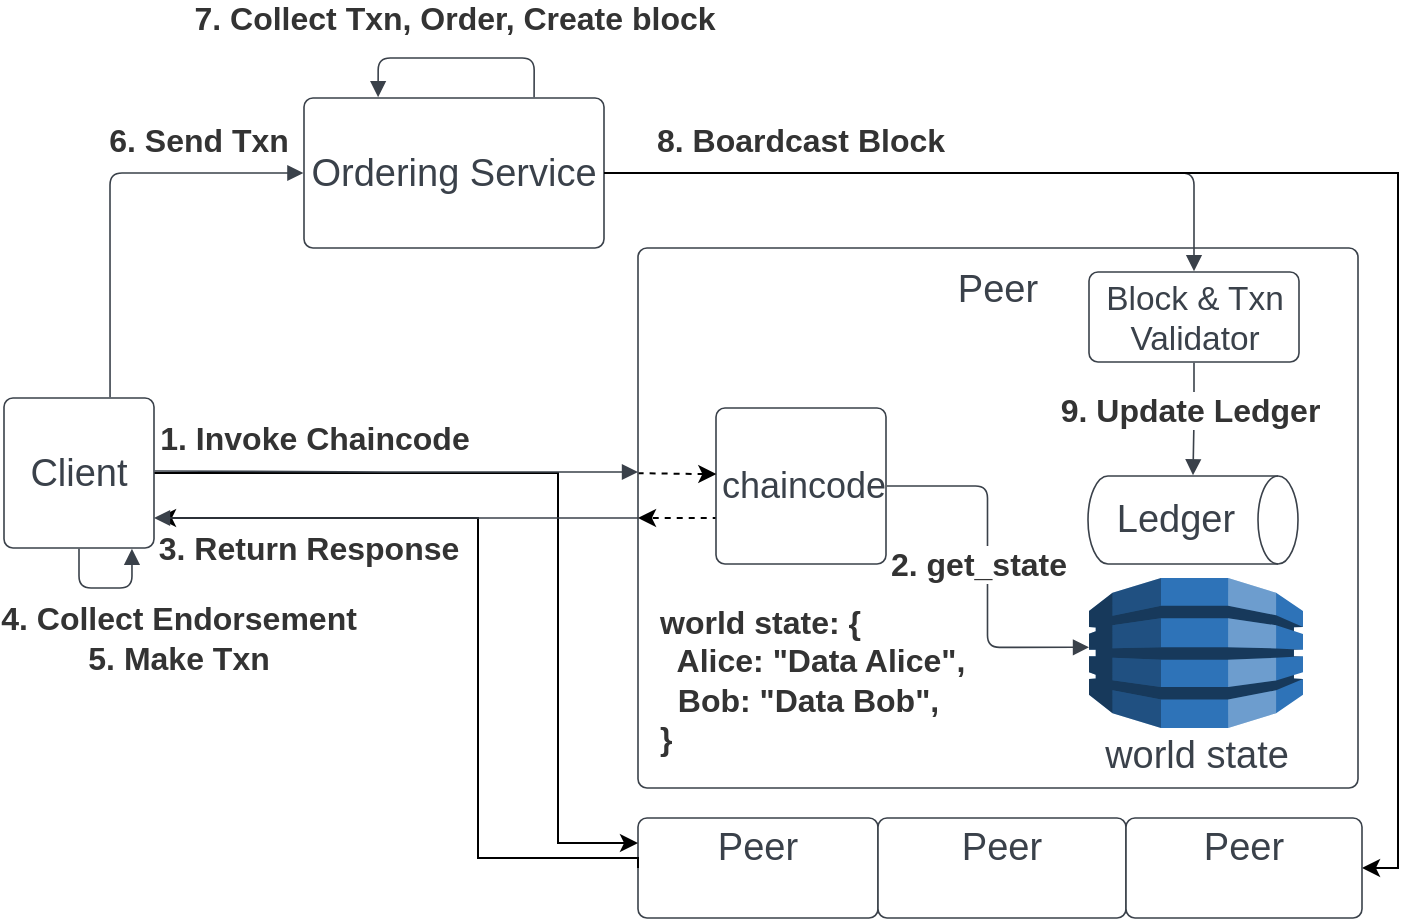 <mxfile version="24.3.1" type="github">
  <diagram name="Page-1" id="G-KZbw0lzqeQMQCS4S0P">
    <mxGraphModel dx="708" dy="497" grid="1" gridSize="10" guides="1" tooltips="1" connect="1" arrows="1" fold="1" page="1" pageScale="1" pageWidth="850" pageHeight="1100" math="0" shadow="0">
      <root>
        <mxCell id="0" />
        <mxCell id="1" parent="0" />
        <mxCell id="6JQP9U9zHEbJzKH9gIFG-116" value="&lt;font style=&quot;font-size: 19px;&quot;&gt;Peer&lt;/font&gt;&lt;br&gt;&lt;br&gt;&lt;br&gt;&lt;br&gt;&lt;br&gt;&lt;br&gt;&lt;br&gt;&lt;br&gt;&lt;br&gt;&lt;br&gt;&lt;div&gt;&lt;br/&gt;&lt;/div&gt;" style="html=1;overflow=block;blockSpacing=1;whiteSpace=wrap;fontSize=16.7;fontColor=#3a414a;spacing=3.8;strokeColor=#3a414a;strokeOpacity=100;rounded=1;absoluteArcSize=1;arcSize=9;strokeWidth=0.8;lucidId=gJdIC6EkD9Za;container=1;collapsible=0;" parent="1" vertex="1">
          <mxGeometry x="394" y="440" width="120" height="50" as="geometry" />
        </mxCell>
        <mxCell id="6JQP9U9zHEbJzKH9gIFG-58" style="edgeStyle=orthogonalEdgeStyle;rounded=0;orthogonalLoop=1;jettySize=auto;html=1;entryX=0;entryY=0.25;entryDx=0;entryDy=0;exitX=1;exitY=0.5;exitDx=0;exitDy=0;" parent="1" source="6JQP9U9zHEbJzKH9gIFG-1" target="6JQP9U9zHEbJzKH9gIFG-116" edge="1">
          <mxGeometry relative="1" as="geometry">
            <mxPoint x="317" y="654.5" as="targetPoint" />
            <Array as="points">
              <mxPoint x="354" y="268" />
              <mxPoint x="354" y="453" />
            </Array>
            <mxPoint x="54" y="510" as="sourcePoint" />
          </mxGeometry>
        </mxCell>
        <mxCell id="6JQP9U9zHEbJzKH9gIFG-1" value="&lt;font style=&quot;font-size: 19px;&quot;&gt;Client&lt;/font&gt;" style="html=1;overflow=block;blockSpacing=1;whiteSpace=wrap;fontSize=16.7;fontColor=#3a414a;spacing=3.8;strokeColor=#3a414a;strokeOpacity=100;rounded=1;absoluteArcSize=1;arcSize=9;strokeWidth=0.8;lucidId=gJdIgxv0D-uK;" parent="1" vertex="1">
          <mxGeometry x="77" y="230" width="75" height="75" as="geometry" />
        </mxCell>
        <mxCell id="6JQP9U9zHEbJzKH9gIFG-2" value="&lt;font style=&quot;font-size: 19px;&quot;&gt;Ordering Service&lt;/font&gt;" style="html=1;overflow=block;blockSpacing=1;whiteSpace=wrap;fontSize=16.7;fontColor=#3a414a;spacing=3.8;strokeColor=#3a414a;strokeOpacity=100;rounded=1;absoluteArcSize=1;arcSize=9;strokeWidth=0.8;lucidId=gJdIvHb7BSO.;" parent="1" vertex="1">
          <mxGeometry x="227" y="80" width="150" height="75" as="geometry" />
        </mxCell>
        <mxCell id="6JQP9U9zHEbJzKH9gIFG-3" value="&lt;font style=&quot;font-size: 19px;&quot;&gt;Peer&lt;br&gt;&lt;br&gt;&lt;br&gt;&lt;br&gt;&lt;br&gt;&lt;br&gt;&lt;br&gt;&lt;br&gt;&lt;br&gt;&lt;br&gt;&lt;br&gt;&lt;/font&gt;" style="html=1;overflow=block;blockSpacing=1;whiteSpace=wrap;fontSize=16.7;fontColor=#3a414a;spacing=3.8;strokeColor=#3a414a;strokeOpacity=100;rounded=1;absoluteArcSize=1;arcSize=9;strokeWidth=0.8;lucidId=gJdIC6EkD9Za;container=1;collapsible=0;" parent="1" vertex="1">
          <mxGeometry x="394" y="155" width="360" height="270" as="geometry" />
        </mxCell>
        <mxCell id="F5yPE0KpYlvUE_DYU9En-2" style="edgeStyle=orthogonalEdgeStyle;rounded=0;orthogonalLoop=1;jettySize=auto;html=1;entryX=0;entryY=0.5;entryDx=0;entryDy=0;exitX=-0.016;exitY=0.705;exitDx=0;exitDy=0;exitPerimeter=0;dashed=1;" parent="6JQP9U9zHEbJzKH9gIFG-3" source="6JQP9U9zHEbJzKH9gIFG-4" target="6JQP9U9zHEbJzKH9gIFG-3" edge="1">
          <mxGeometry relative="1" as="geometry">
            <Array as="points">
              <mxPoint x="39" y="135" />
              <mxPoint x="39" y="135" />
            </Array>
          </mxGeometry>
        </mxCell>
        <mxCell id="6JQP9U9zHEbJzKH9gIFG-4" value="&lt;font style=&quot;font-size: 18px;&quot;&gt;chaincode&lt;/font&gt;" style="html=1;overflow=block;blockSpacing=1;whiteSpace=wrap;fontSize=16.7;fontColor=#3a414a;spacing=3.8;strokeColor=#3a414a;strokeOpacity=100;rounded=1;absoluteArcSize=1;arcSize=9;strokeWidth=0.8;lucidId=gJdI5SxZYz~T;" parent="6JQP9U9zHEbJzKH9gIFG-3" vertex="1">
          <mxGeometry x="39" y="80" width="85" height="78" as="geometry" />
        </mxCell>
        <mxCell id="6JQP9U9zHEbJzKH9gIFG-5" value="&lt;font style=&quot;font-size: 19px;&quot;&gt;world state&lt;/font&gt;" style="html=1;overflow=block;blockSpacing=1;whiteSpace=wrap;shape=mxgraph.aws3.dynamo_db;labelPosition=center;verticalLabelPosition=bottom;align=center;verticalAlign=top;pointerEvents=1;fontSize=16.7;fontColor=#3a414a;spacing=3.8;strokeColor=#3a414a;strokeOpacity=100;rounded=1;absoluteArcSize=1;arcSize=9;fillColor=#2e73b8;strokeWidth=0.8;lucidId=gJdIeH.mhM4w;" parent="6JQP9U9zHEbJzKH9gIFG-3" vertex="1">
          <mxGeometry x="225.5" y="165" width="107" height="75" as="geometry" />
        </mxCell>
        <mxCell id="6JQP9U9zHEbJzKH9gIFG-6" value="Block &amp;amp; Txn&lt;br&gt;Validator" style="html=1;overflow=block;blockSpacing=1;whiteSpace=wrap;fontSize=16.7;fontColor=#3a414a;spacing=3.8;strokeColor=#3a414a;strokeOpacity=100;rounded=1;absoluteArcSize=1;arcSize=9;strokeWidth=0.8;lucidId=gJdIPFnTu.oT;" parent="6JQP9U9zHEbJzKH9gIFG-3" vertex="1">
          <mxGeometry x="225.5" y="12" width="105" height="45" as="geometry" />
        </mxCell>
        <mxCell id="6JQP9U9zHEbJzKH9gIFG-7" value="&lt;font style=&quot;font-size: 19px;&quot;&gt;Ledger&lt;/font&gt;" style="html=1;overflow=block;blockSpacing=1;whiteSpace=wrap;shape=cylinder3;direction=south;size=10;anchorPointDirection=0;boundedLbl=1;fontSize=16.7;fontColor=#3a414a;spacing=3.8;strokeColor=#3a414a;strokeOpacity=100;rounded=1;absoluteArcSize=1;arcSize=9;strokeWidth=0.8;lucidId=gJdIh2kn3Ske;" parent="6JQP9U9zHEbJzKH9gIFG-3" vertex="1">
          <mxGeometry x="225" y="114" width="105" height="44" as="geometry" />
        </mxCell>
        <mxCell id="6JQP9U9zHEbJzKH9gIFG-8" value="" style="html=1;jettySize=18;whiteSpace=wrap;fontSize=13;strokeColor=#3a414a;strokeOpacity=100;strokeWidth=0.8;rounded=1;arcSize=12;edgeStyle=orthogonalEdgeStyle;startArrow=none;endArrow=block;endFill=1;exitX=1.005;exitY=0.5;exitPerimeter=0;entryX=0;entryY=0.462;entryPerimeter=0;lucidId=gJdI9AyTRsS.;" parent="6JQP9U9zHEbJzKH9gIFG-3" source="6JQP9U9zHEbJzKH9gIFG-4" target="6JQP9U9zHEbJzKH9gIFG-5" edge="1">
          <mxGeometry width="100" height="100" relative="1" as="geometry">
            <Array as="points" />
          </mxGeometry>
        </mxCell>
        <mxCell id="6JQP9U9zHEbJzKH9gIFG-9" value="&lt;font style=&quot;font-size: 16px;&quot;&gt;2. get_state&lt;/font&gt;" style="text;html=1;resizable=0;labelBackgroundColor=default;align=center;verticalAlign=middle;fontStyle=1;fontColor=#333333;fontSize=13.3;" parent="6JQP9U9zHEbJzKH9gIFG-8" vertex="1">
          <mxGeometry x="-0.478" relative="1" as="geometry">
            <mxPoint x="-2" y="39" as="offset" />
          </mxGeometry>
        </mxCell>
        <mxCell id="6JQP9U9zHEbJzKH9gIFG-10" value="" style="html=1;jettySize=18;whiteSpace=wrap;fontSize=13;strokeColor=#3a414a;strokeOpacity=100;strokeWidth=0.8;rounded=1;arcSize=12;edgeStyle=orthogonalEdgeStyle;startArrow=none;endArrow=block;endFill=1;exitX=0.5;exitY=1.008;exitPerimeter=0;entryX=0.5;entryY=-0.009;entryPerimeter=0;lucidId=gJdIpPk4oHPC;" parent="6JQP9U9zHEbJzKH9gIFG-3" source="6JQP9U9zHEbJzKH9gIFG-6" target="6JQP9U9zHEbJzKH9gIFG-7" edge="1">
          <mxGeometry width="100" height="100" relative="1" as="geometry">
            <Array as="points" />
          </mxGeometry>
        </mxCell>
        <mxCell id="6JQP9U9zHEbJzKH9gIFG-11" value="&lt;font style=&quot;font-size: 16px;&quot;&gt;9. Update Ledger&amp;nbsp;&lt;/font&gt;" style="text;html=1;resizable=0;labelBackgroundColor=default;align=center;verticalAlign=middle;fontStyle=1;fontColor=#333333;fontSize=13.3;" parent="6JQP9U9zHEbJzKH9gIFG-10" vertex="1">
          <mxGeometry x="-0.358" relative="1" as="geometry">
            <mxPoint y="5" as="offset" />
          </mxGeometry>
        </mxCell>
        <mxCell id="6JQP9U9zHEbJzKH9gIFG-120" value="&lt;font style=&quot;font-size: 16px;&quot;&gt;world state: {&lt;br&gt;&amp;nbsp; Alice: &quot;Data Alice&quot;,&lt;br&gt;&amp;nbsp; Bob: &quot;Data Bob&quot;,&lt;br&gt;}&lt;/font&gt;" style="text;html=1;resizable=0;labelBackgroundColor=default;align=left;verticalAlign=middle;fontStyle=1;fontColor=#333333;fontSize=13.3;" parent="6JQP9U9zHEbJzKH9gIFG-3" vertex="1">
          <mxGeometry x="9.005" y="216" as="geometry" />
        </mxCell>
        <mxCell id="F5yPE0KpYlvUE_DYU9En-3" style="edgeStyle=orthogonalEdgeStyle;rounded=0;orthogonalLoop=1;jettySize=auto;html=1;entryX=0.001;entryY=0.417;entryDx=0;entryDy=0;entryPerimeter=0;exitX=0.002;exitY=0.423;exitDx=0;exitDy=0;exitPerimeter=0;dashed=1;startArrow=classic;startFill=1;endArrow=none;endFill=0;" parent="6JQP9U9zHEbJzKH9gIFG-3" source="6JQP9U9zHEbJzKH9gIFG-4" target="6JQP9U9zHEbJzKH9gIFG-3" edge="1">
          <mxGeometry relative="1" as="geometry">
            <Array as="points">
              <mxPoint x="29" y="113" />
            </Array>
          </mxGeometry>
        </mxCell>
        <mxCell id="6JQP9U9zHEbJzKH9gIFG-12" value="" style="html=1;jettySize=18;whiteSpace=wrap;fontSize=13;strokeColor=#3a414a;strokeOpacity=100;strokeWidth=0.8;rounded=1;arcSize=12;edgeStyle=orthogonalEdgeStyle;startArrow=none;endArrow=block;endFill=1;exitX=1.005;exitY=0.5;exitPerimeter=0;lucidId=gJdIXWOxPbk5;" parent="1" edge="1">
          <mxGeometry width="100" height="100" relative="1" as="geometry">
            <Array as="points" />
            <mxPoint x="152.375" y="266.5" as="sourcePoint" />
            <mxPoint x="394" y="267" as="targetPoint" />
          </mxGeometry>
        </mxCell>
        <mxCell id="6JQP9U9zHEbJzKH9gIFG-13" value="&lt;font size=&quot;1&quot; color=&quot;#333333&quot;&gt;&lt;span style=&quot;caret-color: rgb(51, 51, 51);&quot;&gt;&lt;b style=&quot;font-size: 16px;&quot;&gt;1. Invoke Chaincode&lt;/b&gt;&lt;/span&gt;&lt;/font&gt;" style="text;html=1;resizable=0;labelBackgroundColor=default;align=center;verticalAlign=middle;" parent="6JQP9U9zHEbJzKH9gIFG-12" vertex="1">
          <mxGeometry x="-0.662" relative="1" as="geometry">
            <mxPoint x="38" y="-17" as="offset" />
          </mxGeometry>
        </mxCell>
        <mxCell id="6JQP9U9zHEbJzKH9gIFG-57" style="edgeStyle=orthogonalEdgeStyle;rounded=0;orthogonalLoop=1;jettySize=auto;html=1;exitX=0;exitY=0;exitDx=0;exitDy=0;" parent="6JQP9U9zHEbJzKH9gIFG-12" source="6JQP9U9zHEbJzKH9gIFG-13" target="6JQP9U9zHEbJzKH9gIFG-13" edge="1">
          <mxGeometry relative="1" as="geometry" />
        </mxCell>
        <mxCell id="F5yPE0KpYlvUE_DYU9En-5" style="edgeStyle=orthogonalEdgeStyle;rounded=0;orthogonalLoop=1;jettySize=auto;html=1;exitX=0;exitY=0;exitDx=0;exitDy=0;" parent="6JQP9U9zHEbJzKH9gIFG-12" source="6JQP9U9zHEbJzKH9gIFG-13" target="6JQP9U9zHEbJzKH9gIFG-13" edge="1">
          <mxGeometry relative="1" as="geometry" />
        </mxCell>
        <mxCell id="6JQP9U9zHEbJzKH9gIFG-14" value="" style="html=1;jettySize=18;whiteSpace=wrap;overflow=block;blockSpacing=1;fontSize=13;strokeColor=#3a414a;strokeOpacity=100;strokeWidth=0.8;rounded=1;arcSize=12;edgeStyle=orthogonalEdgeStyle;startArrow=none;endArrow=block;endFill=1;exitX=0.5;exitY=1.005;exitPerimeter=0;entryX=0.853;entryY=1.005;entryPerimeter=0;lucidId=gJdI6e9lcOTb;" parent="1" source="6JQP9U9zHEbJzKH9gIFG-1" target="6JQP9U9zHEbJzKH9gIFG-1" edge="1">
          <mxGeometry width="100" height="100" relative="1" as="geometry">
            <Array as="points">
              <mxPoint x="115" y="325" generated="1" />
              <mxPoint x="141" y="325" generated="1" />
            </Array>
          </mxGeometry>
        </mxCell>
        <mxCell id="6JQP9U9zHEbJzKH9gIFG-15" value="&lt;font style=&quot;font-size: 16px;&quot;&gt;4. Collect Endorsement&lt;br&gt;5. Make Txn&lt;/font&gt;" style="text;html=1;resizable=0;labelBackgroundColor=default;align=center;verticalAlign=middle;fontStyle=1;fontColor=#333333;fontSize=13.3;" parent="6JQP9U9zHEbJzKH9gIFG-14" vertex="1">
          <mxGeometry relative="1" as="geometry">
            <mxPoint x="36" y="25" as="offset" />
          </mxGeometry>
        </mxCell>
        <mxCell id="6JQP9U9zHEbJzKH9gIFG-16" value="" style="html=1;jettySize=18;whiteSpace=wrap;fontSize=13;strokeColor=#3a414a;strokeOpacity=100;strokeWidth=0.8;rounded=1;arcSize=12;edgeStyle=orthogonalEdgeStyle;startArrow=none;endArrow=block;endFill=1;exitX=0.707;exitY=-0.005;exitPerimeter=0;entryX=-0.002;entryY=0.5;entryPerimeter=0;lucidId=gJdIMfJJn0Pu;" parent="1" source="6JQP9U9zHEbJzKH9gIFG-1" target="6JQP9U9zHEbJzKH9gIFG-2" edge="1">
          <mxGeometry width="100" height="100" relative="1" as="geometry">
            <Array as="points" />
          </mxGeometry>
        </mxCell>
        <mxCell id="6JQP9U9zHEbJzKH9gIFG-17" value="&lt;font style=&quot;font-size: 16px;&quot;&gt;6. Send Txn&lt;/font&gt;" style="text;html=1;resizable=0;labelBackgroundColor=default;align=center;verticalAlign=middle;fontStyle=1;fontColor=#333333;fontSize=13.3;" parent="6JQP9U9zHEbJzKH9gIFG-16" vertex="1">
          <mxGeometry x="0.586" relative="1" as="geometry">
            <mxPoint x="-10" y="-17" as="offset" />
          </mxGeometry>
        </mxCell>
        <mxCell id="6JQP9U9zHEbJzKH9gIFG-18" value="" style="html=1;jettySize=18;whiteSpace=wrap;fontSize=13;strokeColor=#3a414a;strokeOpacity=100;strokeWidth=0.8;rounded=1;arcSize=12;edgeStyle=orthogonalEdgeStyle;startArrow=none;endArrow=block;endFill=1;exitX=0.767;exitY=-0.005;exitPerimeter=0;entryX=0.247;entryY=-0.005;entryPerimeter=0;lucidId=gJdIUVIgrSRE;" parent="1" source="6JQP9U9zHEbJzKH9gIFG-2" target="6JQP9U9zHEbJzKH9gIFG-2" edge="1">
          <mxGeometry width="100" height="100" relative="1" as="geometry">
            <Array as="points">
              <mxPoint x="342" y="60" generated="1" />
              <mxPoint x="264" y="60" generated="1" />
            </Array>
          </mxGeometry>
        </mxCell>
        <mxCell id="6JQP9U9zHEbJzKH9gIFG-19" value="&lt;font style=&quot;font-size: 16px;&quot;&gt;7. Collect Txn, Order, Create block&lt;/font&gt;" style="text;html=1;resizable=0;labelBackgroundColor=default;align=center;verticalAlign=middle;fontStyle=1;fontColor=#333333;fontSize=13.3;" parent="6JQP9U9zHEbJzKH9gIFG-18" vertex="1">
          <mxGeometry relative="1" as="geometry">
            <mxPoint x="-1" y="-20" as="offset" />
          </mxGeometry>
        </mxCell>
        <mxCell id="6JQP9U9zHEbJzKH9gIFG-59" style="edgeStyle=orthogonalEdgeStyle;rounded=0;orthogonalLoop=1;jettySize=auto;html=1;exitX=0;exitY=0.5;exitDx=0;exitDy=0;" parent="1" source="6JQP9U9zHEbJzKH9gIFG-116" edge="1">
          <mxGeometry relative="1" as="geometry">
            <mxPoint x="356" y="640" as="sourcePoint" />
            <mxPoint x="154" y="290" as="targetPoint" />
            <Array as="points">
              <mxPoint x="394" y="460" />
              <mxPoint x="314" y="460" />
              <mxPoint x="314" y="290" />
            </Array>
          </mxGeometry>
        </mxCell>
        <mxCell id="6JQP9U9zHEbJzKH9gIFG-20" value="" style="html=1;jettySize=18;whiteSpace=wrap;fontSize=13;strokeColor=#3a414a;strokeOpacity=100;strokeWidth=0.8;rounded=1;arcSize=12;edgeStyle=orthogonalEdgeStyle;startArrow=none;endArrow=block;endFill=1;lucidId=gJdIGSDJXt0t;" parent="1" edge="1">
          <mxGeometry width="100" height="100" relative="1" as="geometry">
            <Array as="points" />
            <mxPoint x="394" y="290" as="sourcePoint" />
            <mxPoint x="152" y="290" as="targetPoint" />
          </mxGeometry>
        </mxCell>
        <mxCell id="6JQP9U9zHEbJzKH9gIFG-21" value="&lt;font style=&quot;font-size: 16px;&quot;&gt;3. Return Response&lt;/font&gt;" style="text;html=1;resizable=0;labelBackgroundColor=default;align=center;verticalAlign=middle;fontStyle=1;fontColor=#333333;fontSize=13.3;" parent="6JQP9U9zHEbJzKH9gIFG-20" vertex="1">
          <mxGeometry x="0.507" relative="1" as="geometry">
            <mxPoint x="17" y="15" as="offset" />
          </mxGeometry>
        </mxCell>
        <mxCell id="6JQP9U9zHEbJzKH9gIFG-31" value="" style="html=1;jettySize=18;whiteSpace=wrap;fontSize=13;strokeColor=#3a414a;strokeOpacity=100;strokeWidth=0.8;rounded=1;arcSize=12;edgeStyle=orthogonalEdgeStyle;startArrow=none;endArrow=block;endFill=1;exitX=1.002;exitY=0.5;exitPerimeter=0;entryX=0.5;entryY=-0.008;entryPerimeter=0;lucidId=gJdI1uD7Hwsn;" parent="1" source="6JQP9U9zHEbJzKH9gIFG-2" target="6JQP9U9zHEbJzKH9gIFG-6" edge="1">
          <mxGeometry width="100" height="100" relative="1" as="geometry">
            <Array as="points" />
          </mxGeometry>
        </mxCell>
        <mxCell id="6JQP9U9zHEbJzKH9gIFG-32" value="&lt;font style=&quot;font-size: 16px;&quot;&gt;8. Boardcast Block&lt;/font&gt;" style="text;html=1;resizable=0;labelBackgroundColor=default;align=center;verticalAlign=middle;fontStyle=1;fontColor=#333333;fontSize=13.3;" parent="6JQP9U9zHEbJzKH9gIFG-31" vertex="1">
          <mxGeometry x="-0.479" relative="1" as="geometry">
            <mxPoint x="8" y="-17" as="offset" />
          </mxGeometry>
        </mxCell>
        <mxCell id="6JQP9U9zHEbJzKH9gIFG-56" style="edgeStyle=orthogonalEdgeStyle;rounded=0;orthogonalLoop=1;jettySize=auto;html=1;entryX=1;entryY=0.5;entryDx=0;entryDy=0;" parent="1" source="6JQP9U9zHEbJzKH9gIFG-2" target="6JQP9U9zHEbJzKH9gIFG-119" edge="1">
          <mxGeometry relative="1" as="geometry">
            <mxPoint x="844" y="400" as="targetPoint" />
            <Array as="points">
              <mxPoint x="774" y="118" />
              <mxPoint x="774" y="465" />
            </Array>
          </mxGeometry>
        </mxCell>
        <mxCell id="6JQP9U9zHEbJzKH9gIFG-118" value="&lt;font style=&quot;font-size: 19px;&quot;&gt;Peer&lt;br&gt;&lt;br&gt;&lt;br&gt;&lt;br&gt;&lt;br&gt;&lt;br&gt;&lt;br&gt;&lt;br&gt;&lt;br&gt;&lt;br&gt;&lt;br&gt;&lt;br&gt;&lt;/font&gt;" style="html=1;overflow=block;blockSpacing=1;whiteSpace=wrap;fontSize=16.7;fontColor=#3a414a;spacing=3.8;strokeColor=#3a414a;strokeOpacity=100;rounded=1;absoluteArcSize=1;arcSize=9;strokeWidth=0.8;lucidId=gJdIC6EkD9Za;container=1;collapsible=0;" parent="1" vertex="1">
          <mxGeometry x="514" y="440" width="124" height="50" as="geometry" />
        </mxCell>
        <mxCell id="6JQP9U9zHEbJzKH9gIFG-119" value="&lt;font style=&quot;font-size: 19px;&quot;&gt;Peer&lt;br&gt;&lt;br&gt;&lt;br&gt;&lt;br&gt;&lt;br&gt;&lt;br&gt;&lt;br&gt;&lt;br&gt;&lt;br&gt;&lt;br&gt;&lt;br&gt;&lt;br&gt;&lt;/font&gt;" style="html=1;overflow=block;blockSpacing=1;whiteSpace=wrap;fontSize=16.7;fontColor=#3a414a;spacing=3.8;strokeColor=#3a414a;strokeOpacity=100;rounded=1;absoluteArcSize=1;arcSize=9;strokeWidth=0.8;lucidId=gJdIC6EkD9Za;container=1;collapsible=0;" parent="1" vertex="1">
          <mxGeometry x="638" y="440" width="118" height="50" as="geometry" />
        </mxCell>
      </root>
    </mxGraphModel>
  </diagram>
</mxfile>
